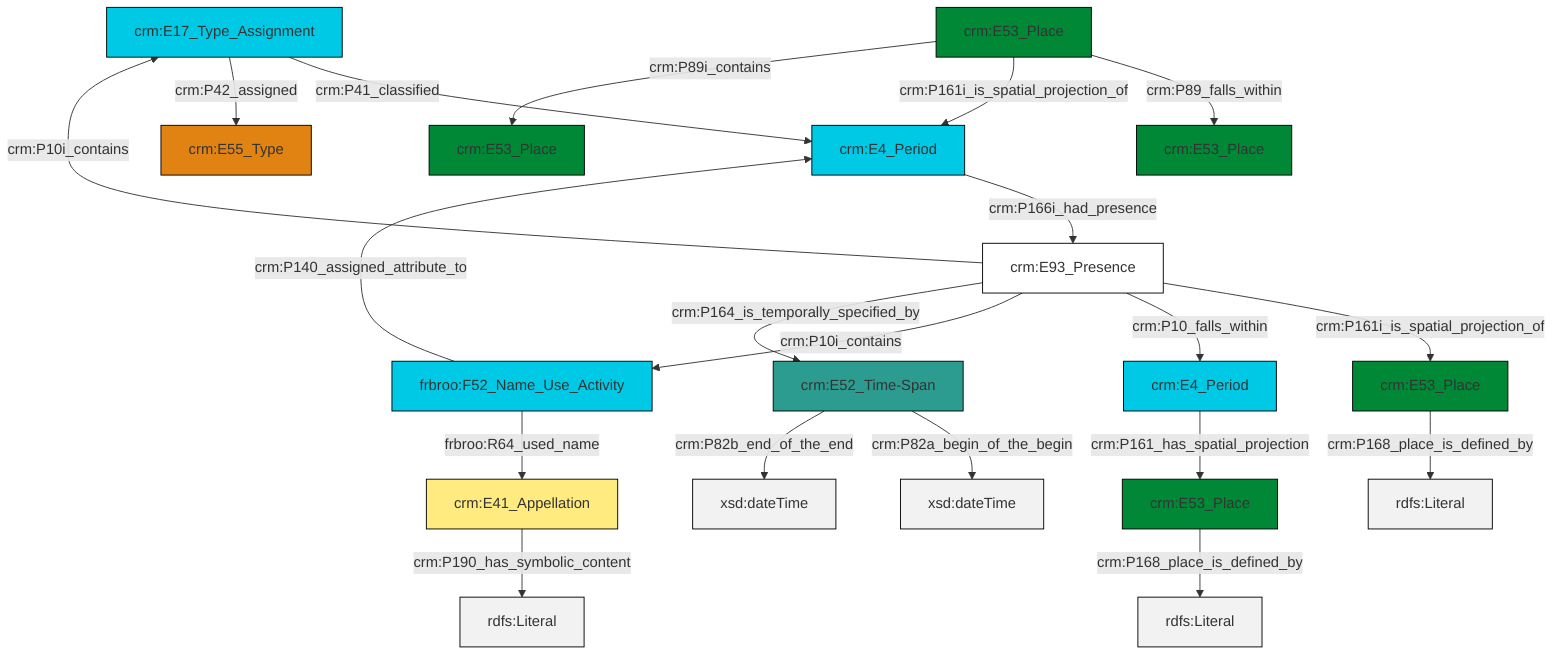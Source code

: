 graph TD
classDef Literal fill:#f2f2f2,stroke:#000000;
classDef CRM_Entity fill:#FFFFFF,stroke:#000000;
classDef Temporal_Entity fill:#00C9E6, stroke:#000000;
classDef Type fill:#E18312, stroke:#000000;
classDef Time-Span fill:#2C9C91, stroke:#000000;
classDef Appellation fill:#FFEB7F, stroke:#000000;
classDef Place fill:#008836, stroke:#000000;
classDef Persistent_Item fill:#B266B2, stroke:#000000;
classDef Conceptual_Object fill:#FFD700, stroke:#000000;
classDef Physical_Thing fill:#D2B48C, stroke:#000000;
classDef Actor fill:#f58aad, stroke:#000000;
classDef PC_Classes fill:#4ce600, stroke:#000000;
classDef Multi fill:#cccccc,stroke:#000000;

0["crm:E53_Place"]:::Place -->|crm:P168_place_is_defined_by| 1[rdfs:Literal]:::Literal
6["crm:E17_Type_Assignment"]:::Temporal_Entity -->|crm:P41_classified| 7["crm:E4_Period"]:::Temporal_Entity
10["crm:E53_Place"]:::Place -->|crm:P168_place_is_defined_by| 11[rdfs:Literal]:::Literal
6["crm:E17_Type_Assignment"]:::Temporal_Entity -->|crm:P42_assigned| 12["crm:E55_Type"]:::Type
8["crm:E93_Presence"]:::CRM_Entity -->|crm:P161i_is_spatial_projection_of| 10["crm:E53_Place"]:::Place
13["crm:E52_Time-Span"]:::Time-Span -->|crm:P82a_begin_of_the_begin| 14[xsd:dateTime]:::Literal
4["crm:E41_Appellation"]:::Appellation -->|crm:P190_has_symbolic_content| 15[rdfs:Literal]:::Literal
16["frbroo:F52_Name_Use_Activity"]:::Temporal_Entity -->|frbroo:R64_used_name| 4["crm:E41_Appellation"]:::Appellation
7["crm:E4_Period"]:::Temporal_Entity -->|crm:P166i_had_presence| 8["crm:E93_Presence"]:::CRM_Entity
8["crm:E93_Presence"]:::CRM_Entity -->|crm:P10i_contains| 6["crm:E17_Type_Assignment"]:::Temporal_Entity
2["crm:E4_Period"]:::Temporal_Entity -->|crm:P161_has_spatial_projection| 0["crm:E53_Place"]:::Place
19["crm:E53_Place"]:::Place -->|crm:P89_falls_within| 23["crm:E53_Place"]:::Place
16["frbroo:F52_Name_Use_Activity"]:::Temporal_Entity -->|crm:P140_assigned_attribute_to| 7["crm:E4_Period"]:::Temporal_Entity
13["crm:E52_Time-Span"]:::Time-Span -->|crm:P82b_end_of_the_end| 27[xsd:dateTime]:::Literal
19["crm:E53_Place"]:::Place -->|crm:P161i_is_spatial_projection_of| 7["crm:E4_Period"]:::Temporal_Entity
8["crm:E93_Presence"]:::CRM_Entity -->|crm:P10_falls_within| 2["crm:E4_Period"]:::Temporal_Entity
8["crm:E93_Presence"]:::CRM_Entity -->|crm:P10i_contains| 16["frbroo:F52_Name_Use_Activity"]:::Temporal_Entity
19["crm:E53_Place"]:::Place -->|crm:P89i_contains| 17["crm:E53_Place"]:::Place
8["crm:E93_Presence"]:::CRM_Entity -->|crm:P164_is_temporally_specified_by| 13["crm:E52_Time-Span"]:::Time-Span